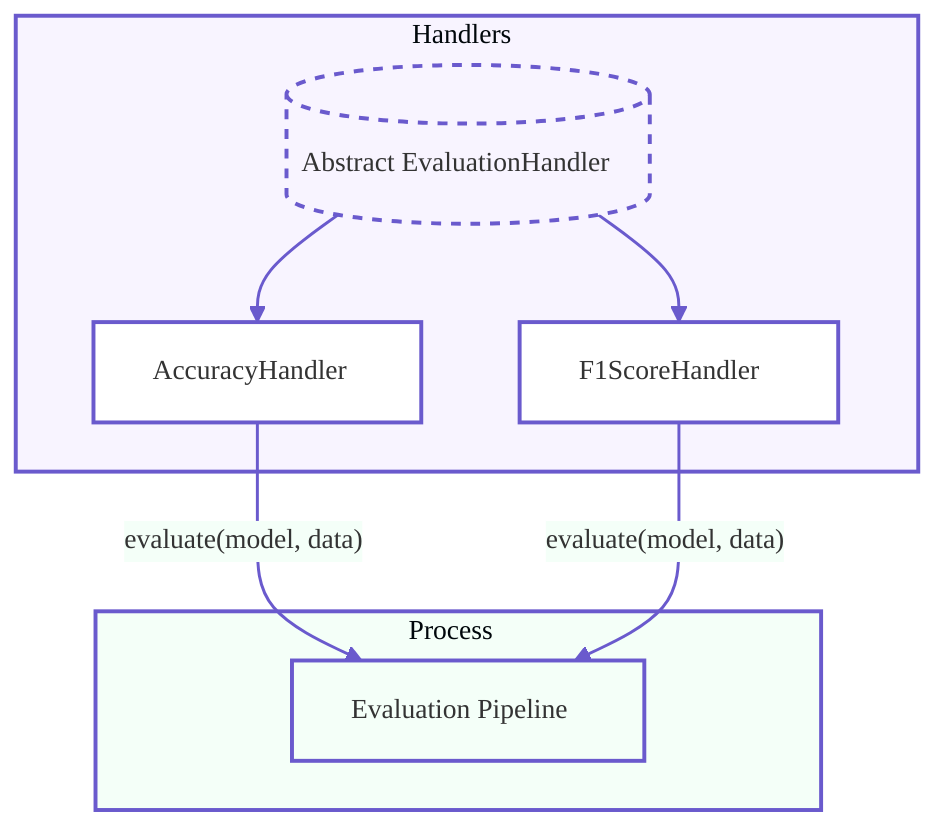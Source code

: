 %%{init: {'theme': 'base', 'themeVariables': {
    'primaryColor': '#f8f4ff',
    'secondaryColor': '#f4fff8',
    'tertiaryColor': '#fff8f4',
    'mainBkg': '#ffffff',
    'nodeBorder': '#6a5acd',
    'clusterBkg': '#fafafa',
    'clusterBorder': '#6a5acd',
    'lineColor': '#6a5acd',
    'fontFamily': 'Helvetica, Arial, sans-serif',
    'fontSize': '14px'
}}}%%

flowchart TB
    subgraph Handlers
        style Handlers fill:#f8f4ff,stroke:#6a5acd,stroke-width:2px
        EH[("Abstract EvaluationHandler")]
        AH["AccuracyHandler"]
        F1H["F1ScoreHandler"]
        EH --> AH
        EH --> F1H
    end

    subgraph Process
        style Process fill:#f4fff8,stroke:#6a5acd,stroke-width:2px
        pipeline["Evaluation Pipeline"]
        AH -->|"evaluate(model, data)"| pipeline
        F1H -->|"evaluate(model, data)"| pipeline
    end
    
    classDef abstract fill:#f8f4ff,stroke:#6a5acd,stroke-width:2px,stroke-dasharray: 5 5
    classDef concrete fill:#ffffff,stroke:#6a5acd,stroke-width:2px
    classDef process fill:#f4fff8,stroke:#6a5acd,stroke-width:2px

    class EH abstract
    class AH,F1H concrete
    class pipeline process

    linkStyle default stroke:#6a5acd,stroke-width:1.5px